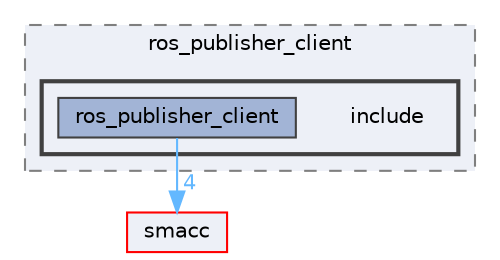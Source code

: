 digraph "smacc_client_library/ros_publisher_client/include"
{
 // LATEX_PDF_SIZE
  bgcolor="transparent";
  edge [fontname=Helvetica,fontsize=10,labelfontname=Helvetica,labelfontsize=10];
  node [fontname=Helvetica,fontsize=10,shape=box,height=0.2,width=0.4];
  compound=true
  subgraph clusterdir_305a836452d88f4ef60e102150e0ba44 {
    graph [ bgcolor="#edf0f7", pencolor="grey50", label="ros_publisher_client", fontname=Helvetica,fontsize=10 style="filled,dashed", URL="dir_305a836452d88f4ef60e102150e0ba44.html",tooltip=""]
  subgraph clusterdir_0e588ff0139cc952d3fd1353964ea32c {
    graph [ bgcolor="#edf0f7", pencolor="grey25", label="", fontname=Helvetica,fontsize=10 style="filled,bold", URL="dir_0e588ff0139cc952d3fd1353964ea32c.html",tooltip=""]
    dir_0e588ff0139cc952d3fd1353964ea32c [shape=plaintext, label="include"];
  dir_6f077fa63c31d817bb7e2a23b8936cf8 [label="ros_publisher_client", fillcolor="#a2b4d6", color="grey25", style="filled", URL="dir_6f077fa63c31d817bb7e2a23b8936cf8.html",tooltip=""];
  }
  }
  dir_6e3e4532ae0db906acb0c92fce514b9e [label="smacc", fillcolor="#edf0f7", color="red", style="filled", URL="dir_6e3e4532ae0db906acb0c92fce514b9e.html",tooltip=""];
  dir_6f077fa63c31d817bb7e2a23b8936cf8->dir_6e3e4532ae0db906acb0c92fce514b9e [headlabel="4", labeldistance=1.5 headhref="dir_000086_000090.html" color="steelblue1" fontcolor="steelblue1"];
}
